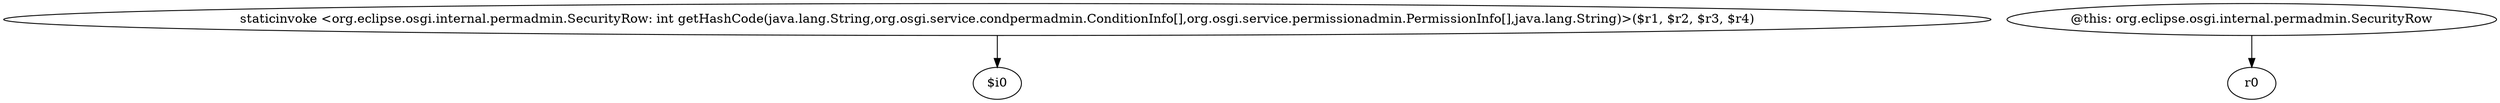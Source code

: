 digraph g {
0[label="staticinvoke <org.eclipse.osgi.internal.permadmin.SecurityRow: int getHashCode(java.lang.String,org.osgi.service.condpermadmin.ConditionInfo[],org.osgi.service.permissionadmin.PermissionInfo[],java.lang.String)>($r1, $r2, $r3, $r4)"]
1[label="$i0"]
0->1[label=""]
2[label="@this: org.eclipse.osgi.internal.permadmin.SecurityRow"]
3[label="r0"]
2->3[label=""]
}